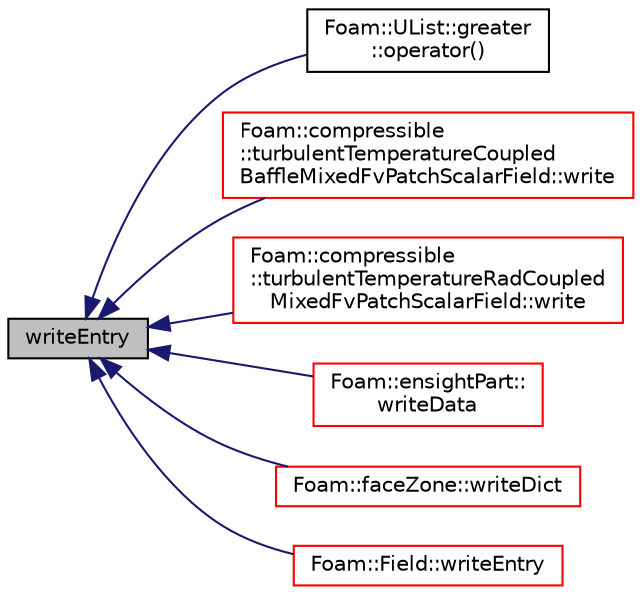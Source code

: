 digraph "writeEntry"
{
  bgcolor="transparent";
  edge [fontname="Helvetica",fontsize="10",labelfontname="Helvetica",labelfontsize="10"];
  node [fontname="Helvetica",fontsize="10",shape=record];
  rankdir="LR";
  Node1 [label="writeEntry",height=0.2,width=0.4,color="black", fillcolor="grey75", style="filled", fontcolor="black"];
  Node1 -> Node2 [dir="back",color="midnightblue",fontsize="10",style="solid",fontname="Helvetica"];
  Node2 [label="Foam::UList::greater\l::operator()",height=0.2,width=0.4,color="black",URL="$a00949.html#a49202d8cfd6e19f3d43c028252050ed7"];
  Node1 -> Node3 [dir="back",color="midnightblue",fontsize="10",style="solid",fontname="Helvetica"];
  Node3 [label="Foam::compressible\l::turbulentTemperatureCoupled\lBaffleMixedFvPatchScalarField::write",height=0.2,width=0.4,color="red",URL="$a02719.html#a0941061ad5a26be83b4107d05750ace6",tooltip="Write. "];
  Node1 -> Node4 [dir="back",color="midnightblue",fontsize="10",style="solid",fontname="Helvetica"];
  Node4 [label="Foam::compressible\l::turbulentTemperatureRadCoupled\lMixedFvPatchScalarField::write",height=0.2,width=0.4,color="red",URL="$a02720.html#a0941061ad5a26be83b4107d05750ace6",tooltip="Write. "];
  Node1 -> Node5 [dir="back",color="midnightblue",fontsize="10",style="solid",fontname="Helvetica"];
  Node5 [label="Foam::ensightPart::\lwriteData",height=0.2,width=0.4,color="red",URL="$a00647.html#a2a3ea7b116b283507dc19bc8f4719c3d",tooltip="Write reconstruction information for the object. "];
  Node1 -> Node6 [dir="back",color="midnightblue",fontsize="10",style="solid",fontname="Helvetica"];
  Node6 [label="Foam::faceZone::writeDict",height=0.2,width=0.4,color="red",URL="$a00742.html#af77027c10b89b764f28cf777c66c4be6",tooltip="Write dictionary. "];
  Node1 -> Node7 [dir="back",color="midnightblue",fontsize="10",style="solid",fontname="Helvetica"];
  Node7 [label="Foam::Field::writeEntry",height=0.2,width=0.4,color="red",URL="$a00756.html#a37ca48bb95f2d19dd4468d303314fe3c",tooltip="Write the field as a dictionary entry. "];
}
